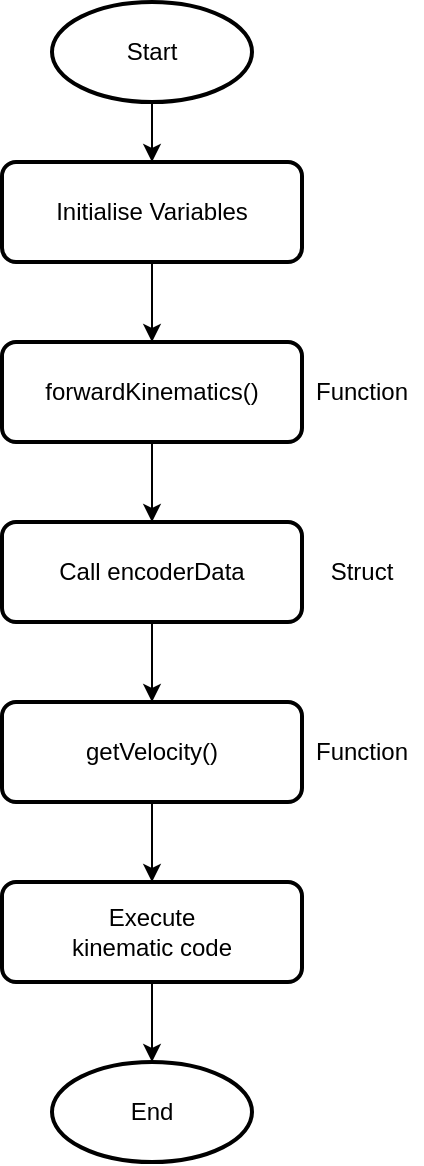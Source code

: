 <mxfile version="22.1.7" type="github">
  <diagram name="Page-1" id="OnQUaINcqfUY91vmZkuj">
    <mxGraphModel dx="1592" dy="721" grid="1" gridSize="10" guides="1" tooltips="1" connect="1" arrows="1" fold="1" page="1" pageScale="1" pageWidth="827" pageHeight="1169" math="0" shadow="0">
      <root>
        <mxCell id="0" />
        <mxCell id="1" parent="0" />
        <mxCell id="ONN9PhFA6BUtB1T58Jbh-10" value="" style="edgeStyle=orthogonalEdgeStyle;rounded=0;orthogonalLoop=1;jettySize=auto;html=1;" edge="1" parent="1" source="ONN9PhFA6BUtB1T58Jbh-5" target="ONN9PhFA6BUtB1T58Jbh-6">
          <mxGeometry relative="1" as="geometry" />
        </mxCell>
        <mxCell id="ONN9PhFA6BUtB1T58Jbh-5" value="Start" style="strokeWidth=2;html=1;shape=mxgraph.flowchart.start_2;whiteSpace=wrap;" vertex="1" parent="1">
          <mxGeometry x="380" y="60" width="100" height="50" as="geometry" />
        </mxCell>
        <mxCell id="ONN9PhFA6BUtB1T58Jbh-24" style="edgeStyle=orthogonalEdgeStyle;rounded=0;orthogonalLoop=1;jettySize=auto;html=1;" edge="1" parent="1" source="ONN9PhFA6BUtB1T58Jbh-6" target="ONN9PhFA6BUtB1T58Jbh-14">
          <mxGeometry relative="1" as="geometry" />
        </mxCell>
        <mxCell id="ONN9PhFA6BUtB1T58Jbh-6" value="Initialise Variables" style="rounded=1;whiteSpace=wrap;html=1;absoluteArcSize=1;arcSize=14;strokeWidth=2;" vertex="1" parent="1">
          <mxGeometry x="355" y="140" width="150" height="50" as="geometry" />
        </mxCell>
        <mxCell id="ONN9PhFA6BUtB1T58Jbh-18" value="" style="edgeStyle=orthogonalEdgeStyle;rounded=0;orthogonalLoop=1;jettySize=auto;html=1;" edge="1" parent="1" source="ONN9PhFA6BUtB1T58Jbh-14" target="ONN9PhFA6BUtB1T58Jbh-17">
          <mxGeometry relative="1" as="geometry" />
        </mxCell>
        <mxCell id="ONN9PhFA6BUtB1T58Jbh-14" value="forwardKinematics()" style="rounded=1;whiteSpace=wrap;html=1;absoluteArcSize=1;arcSize=14;strokeWidth=2;" vertex="1" parent="1">
          <mxGeometry x="355" y="230" width="150" height="50" as="geometry" />
        </mxCell>
        <mxCell id="ONN9PhFA6BUtB1T58Jbh-20" value="" style="edgeStyle=orthogonalEdgeStyle;rounded=0;orthogonalLoop=1;jettySize=auto;html=1;" edge="1" parent="1" source="ONN9PhFA6BUtB1T58Jbh-17" target="ONN9PhFA6BUtB1T58Jbh-19">
          <mxGeometry relative="1" as="geometry" />
        </mxCell>
        <mxCell id="ONN9PhFA6BUtB1T58Jbh-17" value="Call encoderData" style="rounded=1;whiteSpace=wrap;html=1;absoluteArcSize=1;arcSize=14;strokeWidth=2;" vertex="1" parent="1">
          <mxGeometry x="355" y="320" width="150" height="50" as="geometry" />
        </mxCell>
        <mxCell id="ONN9PhFA6BUtB1T58Jbh-29" value="" style="edgeStyle=orthogonalEdgeStyle;rounded=0;orthogonalLoop=1;jettySize=auto;html=1;" edge="1" parent="1" source="ONN9PhFA6BUtB1T58Jbh-19" target="ONN9PhFA6BUtB1T58Jbh-28">
          <mxGeometry relative="1" as="geometry" />
        </mxCell>
        <mxCell id="ONN9PhFA6BUtB1T58Jbh-19" value="getVelocity()" style="rounded=1;whiteSpace=wrap;html=1;absoluteArcSize=1;arcSize=14;strokeWidth=2;" vertex="1" parent="1">
          <mxGeometry x="355" y="410" width="150" height="50" as="geometry" />
        </mxCell>
        <mxCell id="ONN9PhFA6BUtB1T58Jbh-21" value="Function" style="text;html=1;strokeColor=none;fillColor=none;align=center;verticalAlign=middle;whiteSpace=wrap;rounded=0;" vertex="1" parent="1">
          <mxGeometry x="505" y="420" width="60" height="30" as="geometry" />
        </mxCell>
        <mxCell id="ONN9PhFA6BUtB1T58Jbh-26" value="Struct" style="text;html=1;strokeColor=none;fillColor=none;align=center;verticalAlign=middle;whiteSpace=wrap;rounded=0;" vertex="1" parent="1">
          <mxGeometry x="505" y="330" width="60" height="30" as="geometry" />
        </mxCell>
        <mxCell id="ONN9PhFA6BUtB1T58Jbh-27" value="Function" style="text;html=1;strokeColor=none;fillColor=none;align=center;verticalAlign=middle;whiteSpace=wrap;rounded=0;" vertex="1" parent="1">
          <mxGeometry x="505" y="240" width="60" height="30" as="geometry" />
        </mxCell>
        <mxCell id="ONN9PhFA6BUtB1T58Jbh-33" value="" style="edgeStyle=orthogonalEdgeStyle;rounded=0;orthogonalLoop=1;jettySize=auto;html=1;" edge="1" parent="1" source="ONN9PhFA6BUtB1T58Jbh-28" target="ONN9PhFA6BUtB1T58Jbh-32">
          <mxGeometry relative="1" as="geometry" />
        </mxCell>
        <mxCell id="ONN9PhFA6BUtB1T58Jbh-28" value="Execute&lt;br&gt;kinematic code" style="rounded=1;whiteSpace=wrap;html=1;absoluteArcSize=1;arcSize=14;strokeWidth=2;" vertex="1" parent="1">
          <mxGeometry x="355" y="500" width="150" height="50" as="geometry" />
        </mxCell>
        <mxCell id="ONN9PhFA6BUtB1T58Jbh-32" value="End" style="strokeWidth=2;html=1;shape=mxgraph.flowchart.start_2;whiteSpace=wrap;" vertex="1" parent="1">
          <mxGeometry x="380" y="590" width="100" height="50" as="geometry" />
        </mxCell>
      </root>
    </mxGraphModel>
  </diagram>
</mxfile>
